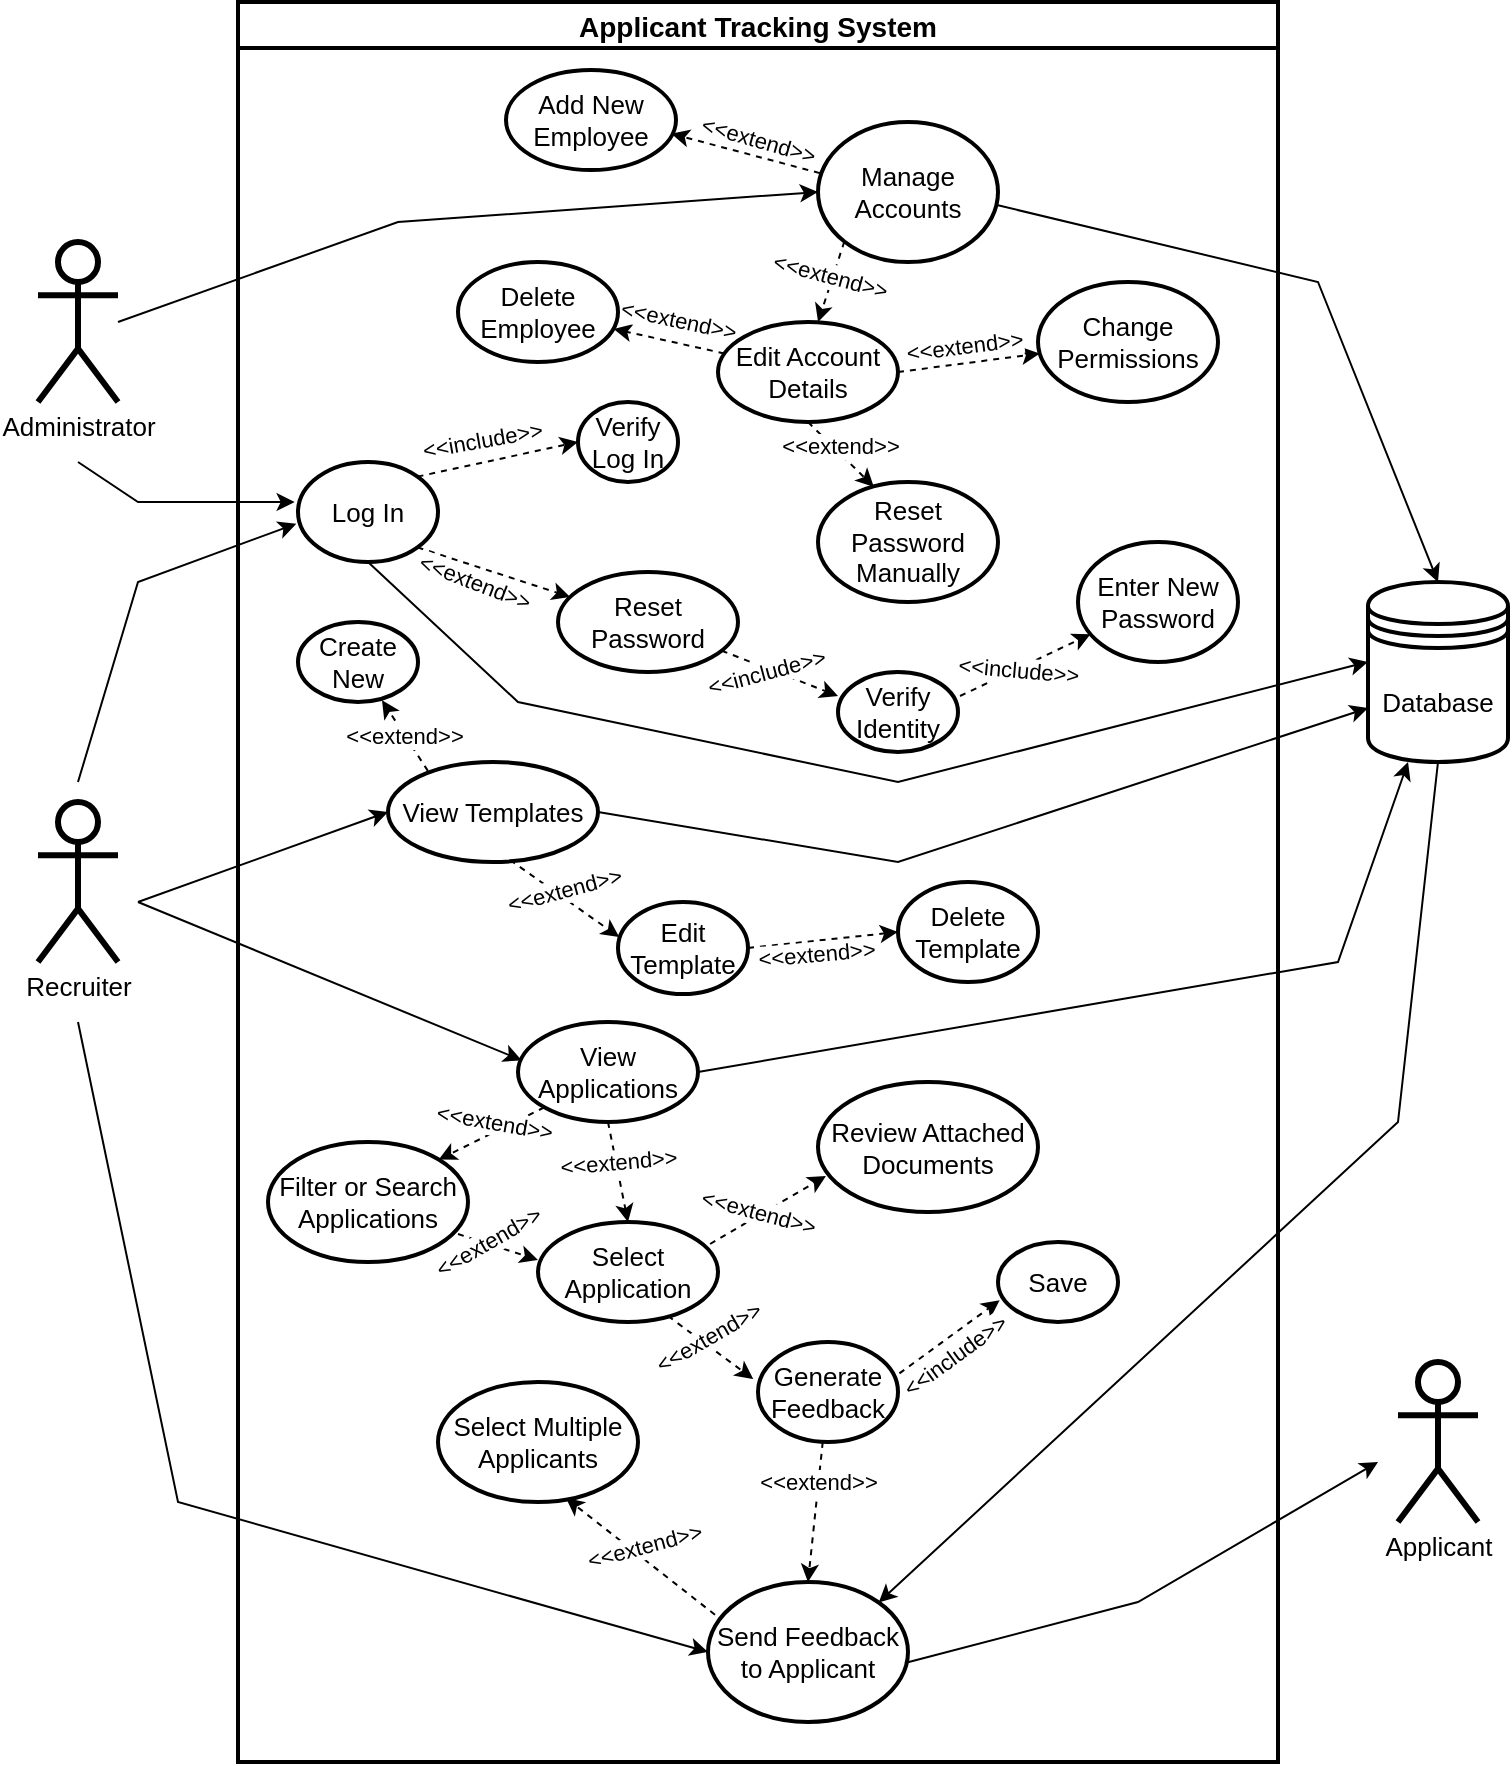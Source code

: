 <mxfile version="13.7.7" type="github">
  <diagram id="prtHgNgQTEPvFCAcTncT" name="Page-1">
    <mxGraphModel dx="1673" dy="896" grid="1" gridSize="10" guides="1" tooltips="1" connect="1" arrows="1" fold="1" page="1" pageScale="1" pageWidth="840" pageHeight="1040" math="0" shadow="0">
      <root>
        <mxCell id="0" />
        <mxCell id="1" parent="0" />
        <mxCell id="nz3eEwS2H0n0i6exMCSu-24" value="Applicant Tracking System" style="swimlane;strokeWidth=2;fontSize=14;fontFamily=Helvetica;fillColor=none;spacing=0;spacingTop=0;" parent="1" vertex="1">
          <mxGeometry x="160" y="80" width="520" height="880" as="geometry" />
        </mxCell>
        <mxCell id="nz3eEwS2H0n0i6exMCSu-67" style="edgeStyle=none;rounded=0;orthogonalLoop=1;jettySize=auto;html=1;exitX=0.01;exitY=0.365;exitDx=0;exitDy=0;entryX=0.973;entryY=0.637;entryDx=0;entryDy=0;strokeWidth=1;fontFamily=Helvetica;fontSize=14;spacing=0;spacingTop=0;dashed=1;exitPerimeter=0;entryPerimeter=0;" parent="nz3eEwS2H0n0i6exMCSu-24" source="nz3eEwS2H0n0i6exMCSu-20" target="nz3eEwS2H0n0i6exMCSu-28" edge="1">
          <mxGeometry relative="1" as="geometry" />
        </mxCell>
        <mxCell id="nz3eEwS2H0n0i6exMCSu-92" value="&amp;lt;&amp;lt;extend&amp;gt;&amp;gt;" style="edgeLabel;html=1;align=center;verticalAlign=middle;resizable=0;points=[];fontSize=11;fontFamily=Helvetica;rotation=16;" parent="nz3eEwS2H0n0i6exMCSu-67" vertex="1" connectable="0">
          <mxGeometry x="-0.506" y="3" relative="1" as="geometry">
            <mxPoint x="-11.55" y="-14.95" as="offset" />
          </mxGeometry>
        </mxCell>
        <mxCell id="nz3eEwS2H0n0i6exMCSu-68" style="edgeStyle=none;rounded=0;orthogonalLoop=1;jettySize=auto;html=1;strokeWidth=1;fontFamily=Helvetica;fontSize=14;spacing=0;spacingTop=0;entryX=0.973;entryY=0.669;entryDx=0;entryDy=0;entryPerimeter=0;dashed=1;" parent="nz3eEwS2H0n0i6exMCSu-24" source="nz3eEwS2H0n0i6exMCSu-75" target="nz3eEwS2H0n0i6exMCSu-29" edge="1">
          <mxGeometry relative="1" as="geometry">
            <mxPoint x="380" y="110" as="targetPoint" />
            <Array as="points" />
          </mxGeometry>
        </mxCell>
        <mxCell id="nz3eEwS2H0n0i6exMCSu-95" value="&amp;lt;&amp;lt;extend&amp;gt;&amp;gt;" style="edgeLabel;html=1;align=center;verticalAlign=middle;resizable=0;points=[];fontSize=11;fontFamily=Helvetica;rotation=12;" parent="nz3eEwS2H0n0i6exMCSu-68" vertex="1" connectable="0">
          <mxGeometry x="-0.384" y="1" relative="1" as="geometry">
            <mxPoint x="-5.91" y="-13.86" as="offset" />
          </mxGeometry>
        </mxCell>
        <mxCell id="nz3eEwS2H0n0i6exMCSu-78" style="edgeStyle=none;rounded=0;orthogonalLoop=1;jettySize=auto;html=1;strokeWidth=1;fontFamily=Helvetica;fontSize=14;spacing=0;spacingTop=0;dashed=1;entryX=0.556;entryY=0;entryDx=0;entryDy=0;entryPerimeter=0;exitX=0;exitY=1;exitDx=0;exitDy=0;" parent="nz3eEwS2H0n0i6exMCSu-24" source="nz3eEwS2H0n0i6exMCSu-20" target="nz3eEwS2H0n0i6exMCSu-75" edge="1">
          <mxGeometry relative="1" as="geometry">
            <mxPoint x="300" y="130" as="targetPoint" />
          </mxGeometry>
        </mxCell>
        <mxCell id="nz3eEwS2H0n0i6exMCSu-93" value="&amp;lt;&amp;lt;extend&amp;gt;&amp;gt;" style="edgeLabel;html=1;align=center;verticalAlign=middle;resizable=0;points=[];fontSize=11;fontFamily=Helvetica;rotation=15;" parent="nz3eEwS2H0n0i6exMCSu-78" vertex="1" connectable="0">
          <mxGeometry x="-0.373" y="-1" relative="1" as="geometry">
            <mxPoint x="-1.94" y="4.05" as="offset" />
          </mxGeometry>
        </mxCell>
        <mxCell id="nz3eEwS2H0n0i6exMCSu-20" value="&lt;span style=&quot;font-size: 13px&quot;&gt;Manage Accounts&lt;/span&gt;" style="ellipse;whiteSpace=wrap;html=1;strokeWidth=2;fillColor=none;fontFamily=Helvetica;spacing=0;spacingTop=0;" parent="nz3eEwS2H0n0i6exMCSu-24" vertex="1">
          <mxGeometry x="290" y="60" width="90" height="70" as="geometry" />
        </mxCell>
        <mxCell id="nz3eEwS2H0n0i6exMCSu-28" value="&lt;span style=&quot;font-size: 13px&quot;&gt;Add New Employee&lt;/span&gt;" style="ellipse;whiteSpace=wrap;html=1;strokeWidth=2;fillColor=none;fontFamily=Helvetica;spacing=0;spacingTop=0;" parent="nz3eEwS2H0n0i6exMCSu-24" vertex="1">
          <mxGeometry x="134" y="34" width="85" height="50" as="geometry" />
        </mxCell>
        <mxCell id="nz3eEwS2H0n0i6exMCSu-29" value="&lt;span style=&quot;font-size: 13px&quot;&gt;Delete Employee&lt;/span&gt;" style="ellipse;whiteSpace=wrap;html=1;strokeWidth=2;fillColor=none;fontFamily=Helvetica;spacing=0;spacingTop=0;" parent="nz3eEwS2H0n0i6exMCSu-24" vertex="1">
          <mxGeometry x="110" y="130" width="80" height="50" as="geometry" />
        </mxCell>
        <mxCell id="nz3eEwS2H0n0i6exMCSu-61" style="edgeStyle=none;rounded=0;orthogonalLoop=1;jettySize=auto;html=1;exitX=1;exitY=0;exitDx=0;exitDy=0;entryX=0;entryY=0.5;entryDx=0;entryDy=0;strokeWidth=1;fontFamily=Helvetica;fontSize=14;spacing=0;spacingTop=0;dashed=1;" parent="nz3eEwS2H0n0i6exMCSu-24" source="nz3eEwS2H0n0i6exMCSu-31" target="nz3eEwS2H0n0i6exMCSu-32" edge="1">
          <mxGeometry relative="1" as="geometry" />
        </mxCell>
        <mxCell id="nz3eEwS2H0n0i6exMCSu-87" value="&amp;lt;&amp;lt;include&amp;gt;&amp;gt;" style="edgeLabel;html=1;align=center;verticalAlign=middle;resizable=0;points=[];fontSize=11;fontFamily=Helvetica;rotation=350;" parent="nz3eEwS2H0n0i6exMCSu-61" vertex="1" connectable="0">
          <mxGeometry x="0.242" y="2" relative="1" as="geometry">
            <mxPoint x="-17.03" y="-5.35" as="offset" />
          </mxGeometry>
        </mxCell>
        <mxCell id="nz3eEwS2H0n0i6exMCSu-62" style="edgeStyle=none;rounded=0;orthogonalLoop=1;jettySize=auto;html=1;exitX=1;exitY=1;exitDx=0;exitDy=0;strokeWidth=1;fontFamily=Helvetica;fontSize=14;spacing=0;spacingTop=0;dashed=1;" parent="nz3eEwS2H0n0i6exMCSu-24" source="nz3eEwS2H0n0i6exMCSu-31" target="nz3eEwS2H0n0i6exMCSu-36" edge="1">
          <mxGeometry relative="1" as="geometry" />
        </mxCell>
        <mxCell id="nz3eEwS2H0n0i6exMCSu-88" value="&amp;lt;&amp;lt;extend&amp;gt;&amp;gt;" style="edgeLabel;html=1;align=center;verticalAlign=middle;resizable=0;points=[];fontSize=11;fontFamily=Helvetica;rotation=21;" parent="nz3eEwS2H0n0i6exMCSu-62" vertex="1" connectable="0">
          <mxGeometry x="-0.389" y="-1" relative="1" as="geometry">
            <mxPoint x="5.47" y="8.97" as="offset" />
          </mxGeometry>
        </mxCell>
        <mxCell id="nz3eEwS2H0n0i6exMCSu-31" value="&lt;span style=&quot;font-size: 13px&quot;&gt;Log In&lt;/span&gt;" style="ellipse;whiteSpace=wrap;html=1;strokeWidth=2;fillColor=none;fontFamily=Helvetica;spacing=0;spacingTop=0;" parent="nz3eEwS2H0n0i6exMCSu-24" vertex="1">
          <mxGeometry x="30" y="230" width="70" height="50" as="geometry" />
        </mxCell>
        <mxCell id="nz3eEwS2H0n0i6exMCSu-32" value="&lt;span style=&quot;font-size: 13px&quot;&gt;Verify Log In&lt;/span&gt;" style="ellipse;whiteSpace=wrap;html=1;strokeWidth=2;fillColor=none;fontFamily=Helvetica;spacing=0;spacingTop=0;" parent="nz3eEwS2H0n0i6exMCSu-24" vertex="1">
          <mxGeometry x="170" y="200" width="50" height="40" as="geometry" />
        </mxCell>
        <mxCell id="nz3eEwS2H0n0i6exMCSu-63" style="edgeStyle=none;rounded=0;orthogonalLoop=1;jettySize=auto;html=1;strokeWidth=1;fontFamily=Helvetica;fontSize=14;spacing=0;spacingTop=0;dashed=1;entryX=0;entryY=0.3;entryDx=0;entryDy=0;entryPerimeter=0;" parent="nz3eEwS2H0n0i6exMCSu-24" source="nz3eEwS2H0n0i6exMCSu-36" target="nz3eEwS2H0n0i6exMCSu-37" edge="1">
          <mxGeometry relative="1" as="geometry" />
        </mxCell>
        <mxCell id="nz3eEwS2H0n0i6exMCSu-90" value="&amp;lt;&amp;lt;include&amp;gt;&amp;gt;" style="edgeLabel;html=1;align=center;verticalAlign=middle;resizable=0;points=[];fontSize=11;fontFamily=Helvetica;rotation=-15;" parent="nz3eEwS2H0n0i6exMCSu-63" vertex="1" connectable="0">
          <mxGeometry x="-0.456" y="-1" relative="1" as="geometry">
            <mxPoint x="6.68" y="3.55" as="offset" />
          </mxGeometry>
        </mxCell>
        <mxCell id="nz3eEwS2H0n0i6exMCSu-36" value="&lt;span style=&quot;font-size: 13px&quot;&gt;Reset Password&lt;/span&gt;" style="ellipse;whiteSpace=wrap;html=1;strokeWidth=2;fillColor=none;fontFamily=Helvetica;spacing=0;spacingTop=0;" parent="nz3eEwS2H0n0i6exMCSu-24" vertex="1">
          <mxGeometry x="160" y="285" width="90" height="50" as="geometry" />
        </mxCell>
        <mxCell id="nz3eEwS2H0n0i6exMCSu-64" style="edgeStyle=none;rounded=0;orthogonalLoop=1;jettySize=auto;html=1;exitX=1.017;exitY=0.3;exitDx=0;exitDy=0;strokeWidth=1;fontFamily=Helvetica;fontSize=14;spacing=0;spacingTop=0;dashed=1;exitPerimeter=0;" parent="nz3eEwS2H0n0i6exMCSu-24" source="nz3eEwS2H0n0i6exMCSu-37" target="nz3eEwS2H0n0i6exMCSu-38" edge="1">
          <mxGeometry relative="1" as="geometry" />
        </mxCell>
        <mxCell id="nz3eEwS2H0n0i6exMCSu-91" value="&amp;lt;&amp;lt;include&amp;gt;&amp;gt;" style="edgeLabel;html=1;align=center;verticalAlign=middle;resizable=0;points=[];fontSize=11;fontFamily=Helvetica;rotation=5;" parent="nz3eEwS2H0n0i6exMCSu-64" vertex="1" connectable="0">
          <mxGeometry x="-0.196" y="1" relative="1" as="geometry">
            <mxPoint x="2.57" as="offset" />
          </mxGeometry>
        </mxCell>
        <mxCell id="nz3eEwS2H0n0i6exMCSu-37" value="&lt;span style=&quot;font-size: 13px&quot;&gt;Verify Identity&lt;/span&gt;" style="ellipse;whiteSpace=wrap;html=1;strokeWidth=2;fillColor=none;fontFamily=Helvetica;spacing=0;spacingTop=0;" parent="nz3eEwS2H0n0i6exMCSu-24" vertex="1">
          <mxGeometry x="300" y="335" width="60" height="40" as="geometry" />
        </mxCell>
        <mxCell id="nz3eEwS2H0n0i6exMCSu-38" value="&lt;span style=&quot;font-size: 13px&quot;&gt;Enter New Password&lt;/span&gt;" style="ellipse;whiteSpace=wrap;html=1;strokeWidth=2;fillColor=none;fontFamily=Helvetica;spacing=0;spacingTop=0;" parent="nz3eEwS2H0n0i6exMCSu-24" vertex="1">
          <mxGeometry x="420" y="270" width="80" height="60" as="geometry" />
        </mxCell>
        <mxCell id="nz3eEwS2H0n0i6exMCSu-103" style="edgeStyle=none;rounded=0;orthogonalLoop=1;jettySize=auto;html=1;exitX=0.581;exitY=0.98;exitDx=0;exitDy=0;entryX=0.01;entryY=0.382;entryDx=0;entryDy=0;labelBackgroundColor=none;strokeWidth=1;fontFamily=Helvetica;fontSize=11;exitPerimeter=0;dashed=1;entryPerimeter=0;" parent="nz3eEwS2H0n0i6exMCSu-24" source="nz3eEwS2H0n0i6exMCSu-39" target="nz3eEwS2H0n0i6exMCSu-101" edge="1">
          <mxGeometry relative="1" as="geometry" />
        </mxCell>
        <mxCell id="nz3eEwS2H0n0i6exMCSu-109" value="&amp;lt;&amp;lt;extend&amp;gt;&amp;gt;" style="edgeLabel;html=1;align=center;verticalAlign=middle;resizable=0;points=[];fontSize=11;fontFamily=Helvetica;rotation=-15;" parent="nz3eEwS2H0n0i6exMCSu-103" vertex="1" connectable="0">
          <mxGeometry x="-0.459" relative="1" as="geometry">
            <mxPoint x="12.23" y="4.84" as="offset" />
          </mxGeometry>
        </mxCell>
        <mxCell id="nz3eEwS2H0n0i6exMCSu-104" style="edgeStyle=none;rounded=0;orthogonalLoop=1;jettySize=auto;html=1;entryX=0.7;entryY=0.979;entryDx=0;entryDy=0;labelBackgroundColor=none;strokeWidth=1;fontFamily=Helvetica;fontSize=11;dashed=1;entryPerimeter=0;exitX=0.19;exitY=0.089;exitDx=0;exitDy=0;exitPerimeter=0;" parent="nz3eEwS2H0n0i6exMCSu-24" source="nz3eEwS2H0n0i6exMCSu-39" target="nz3eEwS2H0n0i6exMCSu-102" edge="1">
          <mxGeometry relative="1" as="geometry" />
        </mxCell>
        <mxCell id="nz3eEwS2H0n0i6exMCSu-106" value="&amp;lt;&amp;lt;extend&amp;gt;&amp;gt;" style="edgeLabel;html=1;align=center;verticalAlign=middle;resizable=0;points=[];fontSize=11;fontFamily=Helvetica;" parent="nz3eEwS2H0n0i6exMCSu-104" vertex="1" connectable="0">
          <mxGeometry x="0.319" relative="1" as="geometry">
            <mxPoint x="3.32" y="6.02" as="offset" />
          </mxGeometry>
        </mxCell>
        <mxCell id="nz3eEwS2H0n0i6exMCSu-39" value="&lt;span style=&quot;font-size: 13px&quot;&gt;View Templates&lt;/span&gt;" style="ellipse;whiteSpace=wrap;html=1;strokeWidth=2;fillColor=none;fontFamily=Helvetica;spacing=0;spacingTop=0;" parent="nz3eEwS2H0n0i6exMCSu-24" vertex="1">
          <mxGeometry x="75" y="380" width="105" height="50" as="geometry" />
        </mxCell>
        <mxCell id="nz3eEwS2H0n0i6exMCSu-116" style="edgeStyle=none;rounded=0;orthogonalLoop=1;jettySize=auto;html=1;exitX=0.035;exitY=0.234;exitDx=0;exitDy=0;dashed=1;labelBackgroundColor=#ffffff;strokeWidth=1;fontFamily=Helvetica;fontSize=11;exitPerimeter=0;entryX=0.64;entryY=0.967;entryDx=0;entryDy=0;entryPerimeter=0;" parent="nz3eEwS2H0n0i6exMCSu-24" source="nz3eEwS2H0n0i6exMCSu-69" target="nz3eEwS2H0n0i6exMCSu-114" edge="1">
          <mxGeometry relative="1" as="geometry" />
        </mxCell>
        <mxCell id="nz3eEwS2H0n0i6exMCSu-117" value="&amp;lt;&amp;lt;extend&amp;gt;&amp;gt;" style="edgeLabel;html=1;align=center;verticalAlign=middle;resizable=0;points=[];fontSize=11;fontFamily=Helvetica;rotation=-15;" parent="nz3eEwS2H0n0i6exMCSu-116" vertex="1" connectable="0">
          <mxGeometry x="-0.654" y="1" relative="1" as="geometry">
            <mxPoint x="-22.01" y="-25.2" as="offset" />
          </mxGeometry>
        </mxCell>
        <mxCell id="nz3eEwS2H0n0i6exMCSu-69" value="&lt;span style=&quot;font-size: 13px&quot;&gt;Send Feedback to Applicant&lt;/span&gt;" style="ellipse;whiteSpace=wrap;html=1;strokeWidth=2;fillColor=none;fontFamily=Helvetica;spacing=0;spacingTop=0;labelBackgroundColor=none;labelBorderColor=none;" parent="nz3eEwS2H0n0i6exMCSu-24" vertex="1">
          <mxGeometry x="235" y="790" width="100" height="70" as="geometry" />
        </mxCell>
        <mxCell id="nz3eEwS2H0n0i6exMCSu-79" style="edgeStyle=none;rounded=0;orthogonalLoop=1;jettySize=auto;html=1;exitX=1;exitY=0.5;exitDx=0;exitDy=0;strokeWidth=1;fontFamily=Helvetica;fontSize=14;spacing=0;spacingTop=0;dashed=1;" parent="nz3eEwS2H0n0i6exMCSu-24" source="nz3eEwS2H0n0i6exMCSu-75" target="nz3eEwS2H0n0i6exMCSu-77" edge="1">
          <mxGeometry relative="1" as="geometry" />
        </mxCell>
        <mxCell id="nz3eEwS2H0n0i6exMCSu-96" value="&amp;lt;&amp;lt;extend&amp;gt;&amp;gt;" style="edgeLabel;html=1;align=center;verticalAlign=middle;resizable=0;points=[];fontSize=11;fontFamily=Helvetica;rotation=353;" parent="nz3eEwS2H0n0i6exMCSu-79" vertex="1" connectable="0">
          <mxGeometry x="-0.261" y="1" relative="1" as="geometry">
            <mxPoint x="6.79" y="-8.88" as="offset" />
          </mxGeometry>
        </mxCell>
        <mxCell id="nz3eEwS2H0n0i6exMCSu-80" style="edgeStyle=none;rounded=0;orthogonalLoop=1;jettySize=auto;html=1;exitX=0.5;exitY=1;exitDx=0;exitDy=0;entryX=0.31;entryY=0.04;entryDx=0;entryDy=0;strokeWidth=1;fontFamily=Helvetica;fontSize=14;spacing=0;spacingTop=0;entryPerimeter=0;dashed=1;" parent="nz3eEwS2H0n0i6exMCSu-24" source="nz3eEwS2H0n0i6exMCSu-75" target="nz3eEwS2H0n0i6exMCSu-76" edge="1">
          <mxGeometry relative="1" as="geometry" />
        </mxCell>
        <mxCell id="nz3eEwS2H0n0i6exMCSu-97" value="&amp;lt;&amp;lt;extend&amp;gt;&amp;gt;" style="edgeLabel;html=1;align=center;verticalAlign=middle;resizable=0;points=[];fontSize=11;fontFamily=Helvetica;" parent="nz3eEwS2H0n0i6exMCSu-80" vertex="1" connectable="0">
          <mxGeometry x="-0.374" relative="1" as="geometry">
            <mxPoint x="5.02" y="2" as="offset" />
          </mxGeometry>
        </mxCell>
        <mxCell id="nz3eEwS2H0n0i6exMCSu-75" value="&lt;span style=&quot;font-size: 13px&quot;&gt;Edit Account&lt;br&gt;Details&lt;br&gt;&lt;/span&gt;" style="ellipse;whiteSpace=wrap;html=1;strokeWidth=2;fillColor=none;fontFamily=Helvetica;spacing=0;spacingTop=0;" parent="nz3eEwS2H0n0i6exMCSu-24" vertex="1">
          <mxGeometry x="240" y="160" width="90" height="50" as="geometry" />
        </mxCell>
        <mxCell id="nz3eEwS2H0n0i6exMCSu-76" value="&lt;span style=&quot;font-size: 13px&quot;&gt;Reset Password Manually&lt;/span&gt;" style="ellipse;whiteSpace=wrap;html=1;strokeWidth=2;fillColor=none;fontFamily=Helvetica;spacing=0;spacingTop=0;" parent="nz3eEwS2H0n0i6exMCSu-24" vertex="1">
          <mxGeometry x="290" y="240" width="90" height="60" as="geometry" />
        </mxCell>
        <mxCell id="nz3eEwS2H0n0i6exMCSu-77" value="&lt;span style=&quot;font-size: 13px&quot;&gt;Change Permissions&lt;/span&gt;" style="ellipse;whiteSpace=wrap;html=1;strokeWidth=2;fillColor=none;fontFamily=Helvetica;spacing=0;spacingTop=0;" parent="nz3eEwS2H0n0i6exMCSu-24" vertex="1">
          <mxGeometry x="400" y="140" width="90" height="60" as="geometry" />
        </mxCell>
        <mxCell id="nz3eEwS2H0n0i6exMCSu-100" value="&lt;span style=&quot;font-size: 13px&quot;&gt;Delete Template&lt;/span&gt;" style="ellipse;whiteSpace=wrap;html=1;strokeWidth=2;fillColor=none;fontFamily=Helvetica;spacing=0;spacingTop=0;" parent="nz3eEwS2H0n0i6exMCSu-24" vertex="1">
          <mxGeometry x="330" y="440" width="70" height="50" as="geometry" />
        </mxCell>
        <mxCell id="nz3eEwS2H0n0i6exMCSu-105" style="edgeStyle=none;rounded=0;orthogonalLoop=1;jettySize=auto;html=1;exitX=1;exitY=0.5;exitDx=0;exitDy=0;dashed=1;labelBackgroundColor=none;strokeWidth=1;fontFamily=Helvetica;fontSize=11;entryX=0;entryY=0.5;entryDx=0;entryDy=0;" parent="nz3eEwS2H0n0i6exMCSu-24" source="nz3eEwS2H0n0i6exMCSu-101" target="nz3eEwS2H0n0i6exMCSu-100" edge="1">
          <mxGeometry relative="1" as="geometry">
            <mxPoint x="330" y="450" as="targetPoint" />
          </mxGeometry>
        </mxCell>
        <mxCell id="nz3eEwS2H0n0i6exMCSu-110" value="&amp;lt;&amp;lt;extend&amp;gt;&amp;gt;" style="edgeLabel;html=1;align=center;verticalAlign=middle;resizable=0;points=[];fontSize=11;fontFamily=Helvetica;rotation=355;" parent="nz3eEwS2H0n0i6exMCSu-105" vertex="1" connectable="0">
          <mxGeometry x="-0.293" y="2" relative="1" as="geometry">
            <mxPoint x="7.68" y="7.55" as="offset" />
          </mxGeometry>
        </mxCell>
        <mxCell id="nz3eEwS2H0n0i6exMCSu-101" value="&lt;span style=&quot;font-size: 13px&quot;&gt;Edit Template&lt;/span&gt;" style="ellipse;whiteSpace=wrap;html=1;strokeWidth=2;fillColor=none;fontFamily=Helvetica;spacing=0;spacingTop=0;" parent="nz3eEwS2H0n0i6exMCSu-24" vertex="1">
          <mxGeometry x="190" y="450" width="65" height="46" as="geometry" />
        </mxCell>
        <mxCell id="nz3eEwS2H0n0i6exMCSu-102" value="&lt;span style=&quot;font-size: 13px&quot;&gt;Create New&lt;/span&gt;" style="ellipse;whiteSpace=wrap;html=1;strokeWidth=2;fillColor=none;fontFamily=Helvetica;spacing=0;spacingTop=0;" parent="nz3eEwS2H0n0i6exMCSu-24" vertex="1">
          <mxGeometry x="30" y="310" width="60" height="40" as="geometry" />
        </mxCell>
        <mxCell id="nz3eEwS2H0n0i6exMCSu-113" style="edgeStyle=none;rounded=0;orthogonalLoop=1;jettySize=auto;html=1;entryX=0.5;entryY=0;entryDx=0;entryDy=0;dashed=1;labelBackgroundColor=#ffffff;strokeWidth=1;fontFamily=Helvetica;fontSize=11;" parent="nz3eEwS2H0n0i6exMCSu-24" source="nz3eEwS2H0n0i6exMCSu-111" target="nz3eEwS2H0n0i6exMCSu-69" edge="1">
          <mxGeometry relative="1" as="geometry" />
        </mxCell>
        <mxCell id="nz3eEwS2H0n0i6exMCSu-115" value="&amp;lt;&amp;lt;extend&amp;gt;&amp;gt;" style="edgeLabel;html=1;align=center;verticalAlign=middle;resizable=0;points=[];fontSize=11;fontFamily=Helvetica;" parent="nz3eEwS2H0n0i6exMCSu-113" vertex="1" connectable="0">
          <mxGeometry x="-0.503" y="-1" relative="1" as="geometry">
            <mxPoint y="3" as="offset" />
          </mxGeometry>
        </mxCell>
        <mxCell id="HZq2xd75iQ1T5V56bEnD-10" style="edgeStyle=none;rounded=0;orthogonalLoop=1;jettySize=auto;html=1;exitX=1.01;exitY=0.314;exitDx=0;exitDy=0;dashed=1;entryX=0.014;entryY=0.729;entryDx=0;entryDy=0;entryPerimeter=0;exitPerimeter=0;" parent="nz3eEwS2H0n0i6exMCSu-24" source="nz3eEwS2H0n0i6exMCSu-111" target="HZq2xd75iQ1T5V56bEnD-9" edge="1">
          <mxGeometry relative="1" as="geometry">
            <mxPoint x="400" y="518" as="targetPoint" />
          </mxGeometry>
        </mxCell>
        <mxCell id="HZq2xd75iQ1T5V56bEnD-11" value="&amp;lt;&amp;lt;include&amp;gt;&amp;gt;" style="edgeLabel;html=1;align=center;verticalAlign=middle;resizable=0;points=[];rotation=324;" parent="HZq2xd75iQ1T5V56bEnD-10" vertex="1" connectable="0">
          <mxGeometry x="-0.405" y="-2" relative="1" as="geometry">
            <mxPoint x="10.82" y="0.07" as="offset" />
          </mxGeometry>
        </mxCell>
        <mxCell id="nz3eEwS2H0n0i6exMCSu-111" value="&lt;span style=&quot;font-size: 13px&quot;&gt;Generate Feedback&lt;/span&gt;" style="ellipse;whiteSpace=wrap;html=1;strokeWidth=2;fillColor=none;fontFamily=Helvetica;spacing=0;spacingTop=0;" parent="nz3eEwS2H0n0i6exMCSu-24" vertex="1">
          <mxGeometry x="260" y="670" width="70" height="50" as="geometry" />
        </mxCell>
        <mxCell id="nz3eEwS2H0n0i6exMCSu-112" style="edgeStyle=none;rounded=0;orthogonalLoop=1;jettySize=auto;html=1;exitX=0.722;exitY=0.94;exitDx=0;exitDy=0;dashed=1;labelBackgroundColor=#ffffff;strokeWidth=1;fontFamily=Helvetica;fontSize=11;entryX=-0.034;entryY=0.37;entryDx=0;entryDy=0;exitPerimeter=0;entryPerimeter=0;" parent="nz3eEwS2H0n0i6exMCSu-24" source="nz3eEwS2H0n0i6exMCSu-30" target="nz3eEwS2H0n0i6exMCSu-111" edge="1">
          <mxGeometry relative="1" as="geometry">
            <mxPoint x="330" y="510" as="targetPoint" />
          </mxGeometry>
        </mxCell>
        <mxCell id="HZq2xd75iQ1T5V56bEnD-8" value="&amp;lt;&amp;lt;extend&amp;gt;&amp;gt;" style="edgeLabel;html=1;align=center;verticalAlign=middle;resizable=0;points=[];rotation=-30;" parent="nz3eEwS2H0n0i6exMCSu-112" vertex="1" connectable="0">
          <mxGeometry x="-0.319" y="-1" relative="1" as="geometry">
            <mxPoint x="5.38" y="-0.66" as="offset" />
          </mxGeometry>
        </mxCell>
        <mxCell id="nz3eEwS2H0n0i6exMCSu-114" value="&lt;span style=&quot;font-size: 13px&quot;&gt;Select Multiple Applicants&lt;/span&gt;" style="ellipse;whiteSpace=wrap;html=1;strokeWidth=2;fillColor=none;fontFamily=Helvetica;spacing=0;spacingTop=0;" parent="nz3eEwS2H0n0i6exMCSu-24" vertex="1">
          <mxGeometry x="100" y="690" width="100" height="60" as="geometry" />
        </mxCell>
        <mxCell id="HZq2xd75iQ1T5V56bEnD-9" value="&lt;span style=&quot;font-size: 13px&quot;&gt;Save&lt;/span&gt;" style="ellipse;whiteSpace=wrap;html=1;strokeWidth=2;fillColor=none;fontFamily=Helvetica;spacing=0;spacingTop=0;" parent="nz3eEwS2H0n0i6exMCSu-24" vertex="1">
          <mxGeometry x="380" y="620" width="60" height="40" as="geometry" />
        </mxCell>
        <mxCell id="f7idqGMZRha9CQDnQLxr-3" style="rounded=0;orthogonalLoop=1;jettySize=auto;html=1;exitX=0;exitY=1;exitDx=0;exitDy=0;entryX=1;entryY=0;entryDx=0;entryDy=0;dashed=1;" edge="1" parent="nz3eEwS2H0n0i6exMCSu-24" source="HZq2xd75iQ1T5V56bEnD-14" target="f7idqGMZRha9CQDnQLxr-2">
          <mxGeometry relative="1" as="geometry" />
        </mxCell>
        <mxCell id="f7idqGMZRha9CQDnQLxr-7" value="&amp;lt;&amp;lt;extend&amp;gt;&amp;gt;" style="edgeLabel;html=1;align=center;verticalAlign=middle;resizable=0;points=[];rotation=10;" vertex="1" connectable="0" parent="f7idqGMZRha9CQDnQLxr-3">
          <mxGeometry x="-0.383" relative="1" as="geometry">
            <mxPoint x="-9.49" y="-0.64" as="offset" />
          </mxGeometry>
        </mxCell>
        <mxCell id="f7idqGMZRha9CQDnQLxr-4" style="edgeStyle=none;rounded=0;orthogonalLoop=1;jettySize=auto;html=1;exitX=0.5;exitY=1;exitDx=0;exitDy=0;entryX=0.5;entryY=0;entryDx=0;entryDy=0;dashed=1;" edge="1" parent="nz3eEwS2H0n0i6exMCSu-24" source="HZq2xd75iQ1T5V56bEnD-14" target="nz3eEwS2H0n0i6exMCSu-30">
          <mxGeometry relative="1" as="geometry" />
        </mxCell>
        <mxCell id="f7idqGMZRha9CQDnQLxr-9" value="&amp;lt;&amp;lt;extend&amp;gt;&amp;gt;" style="edgeLabel;html=1;align=center;verticalAlign=middle;resizable=0;points=[];rotation=355;" vertex="1" connectable="0" parent="f7idqGMZRha9CQDnQLxr-4">
          <mxGeometry x="-0.577" relative="1" as="geometry">
            <mxPoint x="2.84" y="9.18" as="offset" />
          </mxGeometry>
        </mxCell>
        <mxCell id="HZq2xd75iQ1T5V56bEnD-14" value="&lt;span style=&quot;font-size: 13px&quot;&gt;View Applications&lt;/span&gt;" style="ellipse;whiteSpace=wrap;html=1;strokeWidth=2;fillColor=none;fontFamily=Helvetica;spacing=0;spacingTop=0;" parent="nz3eEwS2H0n0i6exMCSu-24" vertex="1">
          <mxGeometry x="140" y="510" width="90" height="50" as="geometry" />
        </mxCell>
        <mxCell id="f7idqGMZRha9CQDnQLxr-6" style="edgeStyle=none;rounded=0;orthogonalLoop=1;jettySize=auto;html=1;exitX=0.956;exitY=0.22;exitDx=0;exitDy=0;entryX=0.036;entryY=0.723;entryDx=0;entryDy=0;entryPerimeter=0;exitPerimeter=0;dashed=1;" edge="1" parent="nz3eEwS2H0n0i6exMCSu-24" source="nz3eEwS2H0n0i6exMCSu-30" target="xuXCfs7UTK-jvbIzCqjc-1">
          <mxGeometry relative="1" as="geometry" />
        </mxCell>
        <mxCell id="f7idqGMZRha9CQDnQLxr-10" value="&amp;lt;&amp;lt;extend&amp;gt;&amp;gt;" style="edgeLabel;html=1;align=center;verticalAlign=middle;resizable=0;points=[];rotation=15;" vertex="1" connectable="0" parent="f7idqGMZRha9CQDnQLxr-6">
          <mxGeometry x="-0.426" y="-2" relative="1" as="geometry">
            <mxPoint x="6.29" y="-7.95" as="offset" />
          </mxGeometry>
        </mxCell>
        <mxCell id="nz3eEwS2H0n0i6exMCSu-30" value="&lt;span style=&quot;font-size: 13px&quot;&gt;Select Application&lt;/span&gt;" style="ellipse;whiteSpace=wrap;html=1;strokeWidth=2;fillColor=none;fontFamily=Helvetica;spacing=0;spacingTop=0;" parent="nz3eEwS2H0n0i6exMCSu-24" vertex="1">
          <mxGeometry x="150" y="610" width="90" height="50" as="geometry" />
        </mxCell>
        <mxCell id="f7idqGMZRha9CQDnQLxr-5" style="edgeStyle=none;rounded=0;orthogonalLoop=1;jettySize=auto;html=1;exitX=0.95;exitY=0.767;exitDx=0;exitDy=0;entryX=0;entryY=0.38;entryDx=0;entryDy=0;entryPerimeter=0;exitPerimeter=0;dashed=1;" edge="1" parent="nz3eEwS2H0n0i6exMCSu-24" source="f7idqGMZRha9CQDnQLxr-2" target="nz3eEwS2H0n0i6exMCSu-30">
          <mxGeometry relative="1" as="geometry" />
        </mxCell>
        <mxCell id="f7idqGMZRha9CQDnQLxr-8" value="&amp;lt;&amp;lt;extend&amp;gt;&amp;gt;" style="edgeLabel;html=1;align=center;verticalAlign=middle;resizable=0;points=[];rotation=-30;" vertex="1" connectable="0" parent="f7idqGMZRha9CQDnQLxr-5">
          <mxGeometry x="-0.51" relative="1" as="geometry">
            <mxPoint x="4.66" y="0.79" as="offset" />
          </mxGeometry>
        </mxCell>
        <mxCell id="f7idqGMZRha9CQDnQLxr-2" value="&lt;span style=&quot;font-size: 13px&quot;&gt;Filter or Search Applications&lt;/span&gt;" style="ellipse;whiteSpace=wrap;html=1;strokeWidth=2;fillColor=none;fontFamily=Helvetica;spacing=0;spacingTop=0;" vertex="1" parent="nz3eEwS2H0n0i6exMCSu-24">
          <mxGeometry x="15" y="570" width="100" height="60" as="geometry" />
        </mxCell>
        <mxCell id="xuXCfs7UTK-jvbIzCqjc-1" value="&lt;span style=&quot;font-size: 13px&quot;&gt;Review Attached Documents&lt;/span&gt;" style="ellipse;whiteSpace=wrap;html=1;strokeWidth=2;fillColor=none;fontFamily=Helvetica;spacing=0;spacingTop=0;" parent="nz3eEwS2H0n0i6exMCSu-24" vertex="1">
          <mxGeometry x="290" y="540" width="110" height="65" as="geometry" />
        </mxCell>
        <mxCell id="nz3eEwS2H0n0i6exMCSu-60" style="edgeStyle=none;rounded=0;orthogonalLoop=1;jettySize=auto;html=1;entryX=-0.024;entryY=0.4;entryDx=0;entryDy=0;strokeWidth=1;fontFamily=Helvetica;fontSize=14;entryPerimeter=0;spacing=0;spacingTop=0;" parent="1" target="nz3eEwS2H0n0i6exMCSu-31" edge="1">
          <mxGeometry relative="1" as="geometry">
            <mxPoint x="80" y="310" as="sourcePoint" />
            <Array as="points">
              <mxPoint x="110" y="330" />
            </Array>
          </mxGeometry>
        </mxCell>
        <mxCell id="nz3eEwS2H0n0i6exMCSu-65" style="edgeStyle=none;rounded=0;orthogonalLoop=1;jettySize=auto;html=1;strokeWidth=1;fontFamily=Helvetica;fontSize=14;spacing=0;spacingTop=0;" parent="1" source="nz3eEwS2H0n0i6exMCSu-1" edge="1">
          <mxGeometry relative="1" as="geometry">
            <mxPoint x="110" y="249" as="sourcePoint" />
            <mxPoint x="450" y="175" as="targetPoint" />
            <Array as="points">
              <mxPoint x="100" y="240" />
              <mxPoint x="240" y="190" />
            </Array>
          </mxGeometry>
        </mxCell>
        <mxCell id="nz3eEwS2H0n0i6exMCSu-1" value="&lt;span&gt;&lt;font style=&quot;font-size: 13px&quot;&gt;Administrator&lt;/font&gt;&lt;/span&gt;" style="shape=umlActor;verticalLabelPosition=bottom;verticalAlign=top;html=1;outlineConnect=0;strokeWidth=3;fontFamily=Helvetica;spacing=0;spacingTop=0;fontStyle=0" parent="1" vertex="1">
          <mxGeometry x="60" y="200" width="40" height="80" as="geometry" />
        </mxCell>
        <mxCell id="nz3eEwS2H0n0i6exMCSu-72" style="edgeStyle=none;rounded=0;orthogonalLoop=1;jettySize=auto;html=1;exitX=0.5;exitY=1;exitDx=0;exitDy=0;entryX=1;entryY=0;entryDx=0;entryDy=0;strokeWidth=1;fontFamily=Helvetica;fontSize=14;spacing=0;spacingTop=0;" parent="1" source="nz3eEwS2H0n0i6exMCSu-15" target="nz3eEwS2H0n0i6exMCSu-69" edge="1">
          <mxGeometry relative="1" as="geometry">
            <Array as="points">
              <mxPoint x="740" y="640" />
            </Array>
          </mxGeometry>
        </mxCell>
        <mxCell id="nz3eEwS2H0n0i6exMCSu-15" value="&lt;span&gt;&lt;font style=&quot;font-size: 13px&quot;&gt;Database&lt;/font&gt;&lt;/span&gt;" style="shape=datastore;whiteSpace=wrap;html=1;fillColor=none;strokeWidth=2;fontFamily=Helvetica;spacing=0;spacingTop=0;fontStyle=0" parent="1" vertex="1">
          <mxGeometry x="725" y="370" width="70" height="90" as="geometry" />
        </mxCell>
        <mxCell id="nz3eEwS2H0n0i6exMCSu-54" style="edgeStyle=none;rounded=0;orthogonalLoop=1;jettySize=auto;html=1;entryX=0;entryY=0.5;entryDx=0;entryDy=0;strokeWidth=1;fontFamily=Helvetica;fontSize=14;spacing=0;spacingTop=0;" parent="1" target="nz3eEwS2H0n0i6exMCSu-39" edge="1">
          <mxGeometry relative="1" as="geometry">
            <mxPoint x="110" y="530" as="sourcePoint" />
            <Array as="points" />
          </mxGeometry>
        </mxCell>
        <mxCell id="nz3eEwS2H0n0i6exMCSu-55" style="edgeStyle=none;rounded=0;orthogonalLoop=1;jettySize=auto;html=1;strokeWidth=1;fontFamily=Helvetica;fontSize=14;spacing=0;spacingTop=0;entryX=0.02;entryY=0.383;entryDx=0;entryDy=0;entryPerimeter=0;" parent="1" target="HZq2xd75iQ1T5V56bEnD-14" edge="1">
          <mxGeometry relative="1" as="geometry">
            <mxPoint x="110" y="530" as="sourcePoint" />
            <mxPoint x="180" y="560" as="targetPoint" />
          </mxGeometry>
        </mxCell>
        <mxCell id="nz3eEwS2H0n0i6exMCSu-59" style="edgeStyle=none;rounded=0;orthogonalLoop=1;jettySize=auto;html=1;entryX=-0.012;entryY=0.617;entryDx=0;entryDy=0;strokeWidth=1;fontFamily=Helvetica;fontSize=14;entryPerimeter=0;spacing=0;spacingTop=0;" parent="1" target="nz3eEwS2H0n0i6exMCSu-31" edge="1">
          <mxGeometry relative="1" as="geometry">
            <mxPoint x="80" y="470" as="sourcePoint" />
            <Array as="points">
              <mxPoint x="110" y="370" />
            </Array>
          </mxGeometry>
        </mxCell>
        <mxCell id="nz3eEwS2H0n0i6exMCSu-70" style="edgeStyle=none;rounded=0;orthogonalLoop=1;jettySize=auto;html=1;entryX=0;entryY=0.5;entryDx=0;entryDy=0;strokeWidth=1;fontFamily=Helvetica;fontSize=14;spacing=0;spacingTop=0;" parent="1" target="nz3eEwS2H0n0i6exMCSu-69" edge="1">
          <mxGeometry relative="1" as="geometry">
            <mxPoint x="80" y="590" as="sourcePoint" />
            <Array as="points">
              <mxPoint x="130" y="830" />
            </Array>
          </mxGeometry>
        </mxCell>
        <mxCell id="nz3eEwS2H0n0i6exMCSu-25" value="&lt;span&gt;&lt;font style=&quot;font-size: 13px&quot;&gt;Recruiter&lt;/font&gt;&lt;/span&gt;" style="shape=umlActor;verticalLabelPosition=bottom;verticalAlign=top;html=1;outlineConnect=0;strokeWidth=3;fontFamily=Helvetica;spacing=0;spacingTop=0;fontStyle=0" parent="1" vertex="1">
          <mxGeometry x="60" y="480" width="40" height="80" as="geometry" />
        </mxCell>
        <mxCell id="nz3eEwS2H0n0i6exMCSu-26" value="&lt;span&gt;&lt;font style=&quot;font-size: 13px&quot;&gt;Applicant&lt;/font&gt;&lt;/span&gt;" style="shape=umlActor;verticalLabelPosition=bottom;verticalAlign=top;html=1;outlineConnect=0;strokeWidth=3;fontFamily=Helvetica;spacing=0;spacingTop=0;fontStyle=0" parent="1" vertex="1">
          <mxGeometry x="740" y="760" width="40" height="80" as="geometry" />
        </mxCell>
        <mxCell id="nz3eEwS2H0n0i6exMCSu-71" style="edgeStyle=none;rounded=0;orthogonalLoop=1;jettySize=auto;html=1;exitX=0.985;exitY=0.579;exitDx=0;exitDy=0;strokeWidth=1;fontFamily=Helvetica;fontSize=14;spacing=0;spacingTop=0;labelBackgroundColor=none;labelBorderColor=none;exitPerimeter=0;" parent="1" source="nz3eEwS2H0n0i6exMCSu-69" edge="1">
          <mxGeometry relative="1" as="geometry">
            <mxPoint x="730" y="810" as="targetPoint" />
            <Array as="points">
              <mxPoint x="610" y="880" />
            </Array>
          </mxGeometry>
        </mxCell>
        <mxCell id="nz3eEwS2H0n0i6exMCSu-89" style="edgeStyle=none;rounded=0;orthogonalLoop=1;jettySize=auto;html=1;exitX=0.5;exitY=1;exitDx=0;exitDy=0;entryX=0;entryY=0.444;entryDx=0;entryDy=0;labelBackgroundColor=none;strokeWidth=1;fontFamily=Helvetica;fontSize=11;entryPerimeter=0;" parent="1" source="nz3eEwS2H0n0i6exMCSu-31" target="nz3eEwS2H0n0i6exMCSu-15" edge="1">
          <mxGeometry relative="1" as="geometry">
            <Array as="points">
              <mxPoint x="300" y="430" />
              <mxPoint x="490" y="470" />
            </Array>
          </mxGeometry>
        </mxCell>
        <mxCell id="nz3eEwS2H0n0i6exMCSu-94" style="edgeStyle=none;rounded=0;orthogonalLoop=1;jettySize=auto;html=1;exitX=1;exitY=0.595;exitDx=0;exitDy=0;entryX=0.5;entryY=0;entryDx=0;entryDy=0;labelBackgroundColor=none;strokeWidth=1;fontFamily=Helvetica;fontSize=11;exitPerimeter=0;" parent="1" source="nz3eEwS2H0n0i6exMCSu-20" target="nz3eEwS2H0n0i6exMCSu-15" edge="1">
          <mxGeometry relative="1" as="geometry">
            <Array as="points">
              <mxPoint x="700" y="220" />
            </Array>
          </mxGeometry>
        </mxCell>
        <mxCell id="nz3eEwS2H0n0i6exMCSu-98" style="edgeStyle=none;rounded=0;orthogonalLoop=1;jettySize=auto;html=1;exitX=1;exitY=0.5;exitDx=0;exitDy=0;entryX=0;entryY=0.7;entryDx=0;entryDy=0;labelBackgroundColor=none;strokeWidth=1;fontFamily=Helvetica;fontSize=11;" parent="1" source="nz3eEwS2H0n0i6exMCSu-39" target="nz3eEwS2H0n0i6exMCSu-15" edge="1">
          <mxGeometry relative="1" as="geometry">
            <Array as="points">
              <mxPoint x="490" y="510" />
            </Array>
          </mxGeometry>
        </mxCell>
        <mxCell id="nz3eEwS2H0n0i6exMCSu-99" style="edgeStyle=none;rounded=0;orthogonalLoop=1;jettySize=auto;html=1;labelBackgroundColor=none;strokeWidth=1;fontFamily=Helvetica;fontSize=11;entryX=0.286;entryY=1;entryDx=0;entryDy=0;entryPerimeter=0;exitX=1;exitY=0.5;exitDx=0;exitDy=0;" parent="1" source="HZq2xd75iQ1T5V56bEnD-14" target="nz3eEwS2H0n0i6exMCSu-15" edge="1">
          <mxGeometry relative="1" as="geometry">
            <mxPoint x="368" y="580" as="sourcePoint" />
            <mxPoint x="690" y="441" as="targetPoint" />
            <Array as="points">
              <mxPoint x="710" y="560" />
            </Array>
          </mxGeometry>
        </mxCell>
      </root>
    </mxGraphModel>
  </diagram>
</mxfile>
